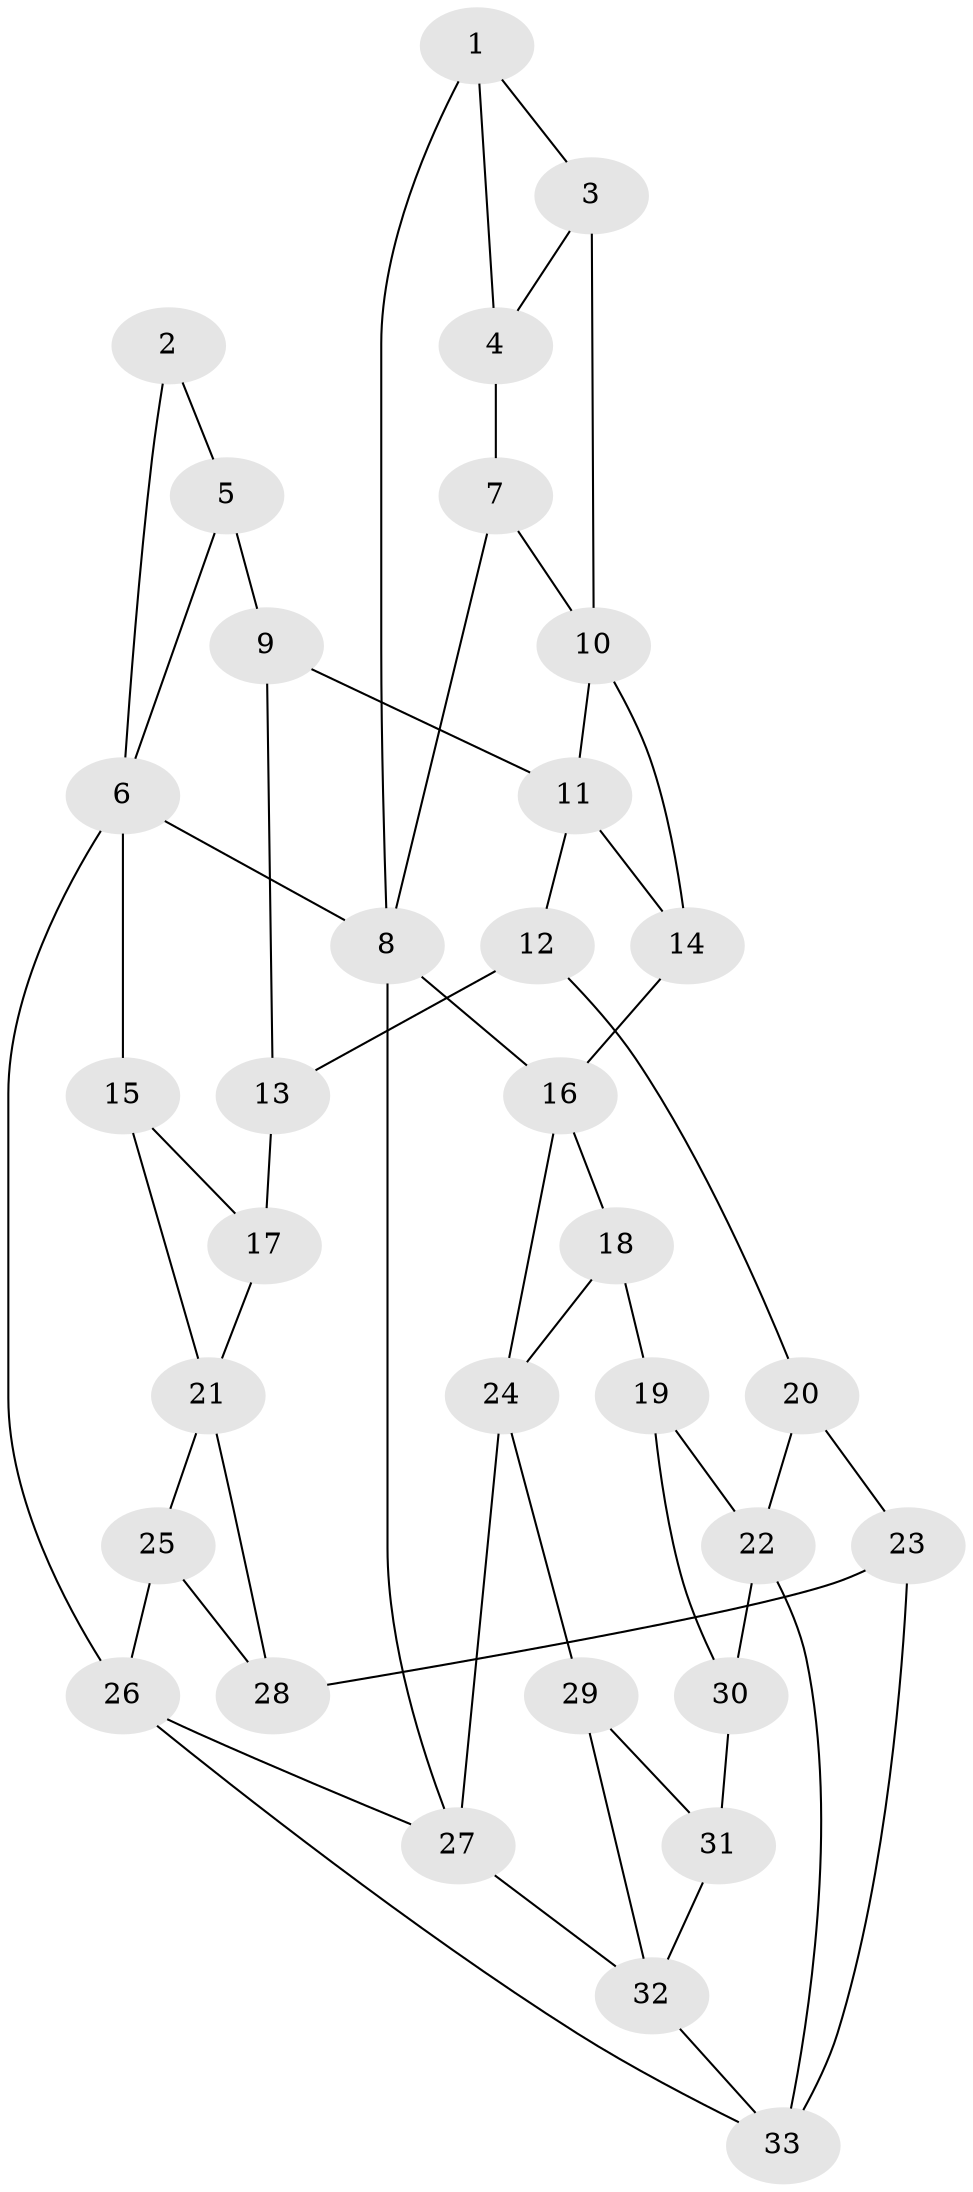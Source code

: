 // original degree distribution, {3: 0.037037037037037035, 4: 0.2777777777777778, 6: 0.24074074074074073, 5: 0.4444444444444444}
// Generated by graph-tools (version 1.1) at 2025/38/03/04/25 23:38:24]
// undirected, 33 vertices, 56 edges
graph export_dot {
  node [color=gray90,style=filled];
  1;
  2;
  3;
  4;
  5;
  6;
  7;
  8;
  9;
  10;
  11;
  12;
  13;
  14;
  15;
  16;
  17;
  18;
  19;
  20;
  21;
  22;
  23;
  24;
  25;
  26;
  27;
  28;
  29;
  30;
  31;
  32;
  33;
  1 -- 3 [weight=1.0];
  1 -- 4 [weight=1.0];
  1 -- 8 [weight=1.0];
  2 -- 5 [weight=1.0];
  2 -- 6 [weight=1.0];
  3 -- 4 [weight=1.0];
  3 -- 10 [weight=1.0];
  4 -- 7 [weight=2.0];
  5 -- 6 [weight=1.0];
  5 -- 9 [weight=2.0];
  6 -- 8 [weight=1.0];
  6 -- 15 [weight=1.0];
  6 -- 26 [weight=1.0];
  7 -- 8 [weight=1.0];
  7 -- 10 [weight=1.0];
  8 -- 16 [weight=1.0];
  8 -- 27 [weight=1.0];
  9 -- 11 [weight=1.0];
  9 -- 13 [weight=1.0];
  10 -- 11 [weight=1.0];
  10 -- 14 [weight=1.0];
  11 -- 12 [weight=1.0];
  11 -- 14 [weight=1.0];
  12 -- 13 [weight=1.0];
  12 -- 20 [weight=1.0];
  13 -- 17 [weight=2.0];
  14 -- 16 [weight=1.0];
  15 -- 17 [weight=1.0];
  15 -- 21 [weight=1.0];
  16 -- 18 [weight=1.0];
  16 -- 24 [weight=1.0];
  17 -- 21 [weight=1.0];
  18 -- 19 [weight=1.0];
  18 -- 24 [weight=1.0];
  19 -- 22 [weight=1.0];
  19 -- 30 [weight=1.0];
  20 -- 22 [weight=1.0];
  20 -- 23 [weight=1.0];
  21 -- 25 [weight=1.0];
  21 -- 28 [weight=1.0];
  22 -- 30 [weight=1.0];
  22 -- 33 [weight=1.0];
  23 -- 28 [weight=2.0];
  23 -- 33 [weight=1.0];
  24 -- 27 [weight=1.0];
  24 -- 29 [weight=1.0];
  25 -- 26 [weight=1.0];
  25 -- 28 [weight=1.0];
  26 -- 27 [weight=1.0];
  26 -- 33 [weight=1.0];
  27 -- 32 [weight=1.0];
  29 -- 31 [weight=1.0];
  29 -- 32 [weight=1.0];
  30 -- 31 [weight=2.0];
  31 -- 32 [weight=1.0];
  32 -- 33 [weight=1.0];
}
